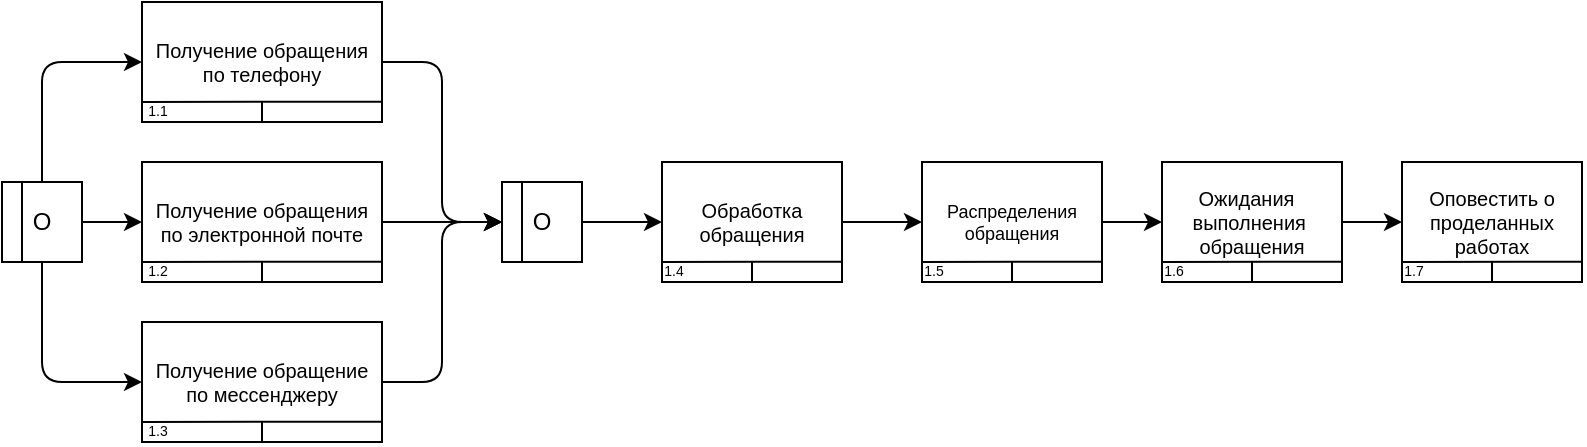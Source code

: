 <mxfile version="26.0.6" pages="4">
  <diagram name=" AS IS тех" id="05YcDMk2zU49pdxLe47u">
    <mxGraphModel dx="1086" dy="620" grid="1" gridSize="10" guides="1" tooltips="1" connect="1" arrows="1" fold="1" page="1" pageScale="1" pageWidth="827" pageHeight="1169" math="0" shadow="0">
      <root>
        <mxCell id="0" />
        <mxCell id="1" parent="0" />
        <mxCell id="zexHmz0dq2m3tFlJ6nS1-10" value="" style="group" vertex="1" connectable="0" parent="1">
          <mxGeometry x="80" y="80" width="120" height="60" as="geometry" />
        </mxCell>
        <mxCell id="zexHmz0dq2m3tFlJ6nS1-1" value="Получение обращения по телефону" style="rounded=0;whiteSpace=wrap;html=1;fontSize=10;" vertex="1" parent="zexHmz0dq2m3tFlJ6nS1-10">
          <mxGeometry width="120" height="60" as="geometry" />
        </mxCell>
        <mxCell id="zexHmz0dq2m3tFlJ6nS1-2" value="" style="endArrow=none;html=1;rounded=0;exitX=0;exitY=0.75;exitDx=0;exitDy=0;entryX=0.996;entryY=0.831;entryDx=0;entryDy=0;entryPerimeter=0;" edge="1" parent="zexHmz0dq2m3tFlJ6nS1-10" target="zexHmz0dq2m3tFlJ6nS1-1">
          <mxGeometry width="50" height="50" relative="1" as="geometry">
            <mxPoint y="50" as="sourcePoint" />
            <mxPoint x="100" y="50" as="targetPoint" />
          </mxGeometry>
        </mxCell>
        <mxCell id="zexHmz0dq2m3tFlJ6nS1-5" value="" style="endArrow=none;html=1;rounded=0;exitX=0.5;exitY=1;exitDx=0;exitDy=0;" edge="1" parent="zexHmz0dq2m3tFlJ6nS1-10" source="zexHmz0dq2m3tFlJ6nS1-1">
          <mxGeometry width="50" height="50" relative="1" as="geometry">
            <mxPoint x="120" y="70" as="sourcePoint" />
            <mxPoint x="60" y="50" as="targetPoint" />
            <Array as="points">
              <mxPoint x="60" y="50" />
            </Array>
          </mxGeometry>
        </mxCell>
        <mxCell id="zexHmz0dq2m3tFlJ6nS1-6" value="1.1" style="text;html=1;align=center;verticalAlign=middle;whiteSpace=wrap;rounded=0;fontSize=7;" vertex="1" parent="zexHmz0dq2m3tFlJ6nS1-10">
          <mxGeometry x="8" y="55" as="geometry" />
        </mxCell>
        <mxCell id="zexHmz0dq2m3tFlJ6nS1-11" value="" style="group" vertex="1" connectable="0" parent="1">
          <mxGeometry x="80" y="160" width="120" height="60" as="geometry" />
        </mxCell>
        <mxCell id="zexHmz0dq2m3tFlJ6nS1-12" value="Получение обращения по электронной почте" style="rounded=0;whiteSpace=wrap;html=1;fontSize=10;" vertex="1" parent="zexHmz0dq2m3tFlJ6nS1-11">
          <mxGeometry width="120" height="60" as="geometry" />
        </mxCell>
        <mxCell id="zexHmz0dq2m3tFlJ6nS1-13" value="" style="endArrow=none;html=1;rounded=0;exitX=0;exitY=0.75;exitDx=0;exitDy=0;entryX=0.996;entryY=0.831;entryDx=0;entryDy=0;entryPerimeter=0;" edge="1" parent="zexHmz0dq2m3tFlJ6nS1-11" target="zexHmz0dq2m3tFlJ6nS1-12">
          <mxGeometry width="50" height="50" relative="1" as="geometry">
            <mxPoint y="50" as="sourcePoint" />
            <mxPoint x="100" y="50" as="targetPoint" />
          </mxGeometry>
        </mxCell>
        <mxCell id="zexHmz0dq2m3tFlJ6nS1-14" value="" style="endArrow=none;html=1;rounded=0;exitX=0.5;exitY=1;exitDx=0;exitDy=0;" edge="1" parent="zexHmz0dq2m3tFlJ6nS1-11" source="zexHmz0dq2m3tFlJ6nS1-12">
          <mxGeometry width="50" height="50" relative="1" as="geometry">
            <mxPoint x="120" y="70" as="sourcePoint" />
            <mxPoint x="60" y="50" as="targetPoint" />
            <Array as="points">
              <mxPoint x="60" y="50" />
            </Array>
          </mxGeometry>
        </mxCell>
        <mxCell id="zexHmz0dq2m3tFlJ6nS1-15" value="1.2" style="text;html=1;align=center;verticalAlign=middle;whiteSpace=wrap;rounded=0;fontSize=7;" vertex="1" parent="zexHmz0dq2m3tFlJ6nS1-11">
          <mxGeometry x="8" y="55" as="geometry" />
        </mxCell>
        <mxCell id="zexHmz0dq2m3tFlJ6nS1-16" value="" style="group" vertex="1" connectable="0" parent="1">
          <mxGeometry x="80" y="240" width="120" height="60" as="geometry" />
        </mxCell>
        <mxCell id="zexHmz0dq2m3tFlJ6nS1-17" value="Получение обращение по мессенджеру" style="rounded=0;whiteSpace=wrap;html=1;fontSize=10;" vertex="1" parent="zexHmz0dq2m3tFlJ6nS1-16">
          <mxGeometry width="120" height="60" as="geometry" />
        </mxCell>
        <mxCell id="zexHmz0dq2m3tFlJ6nS1-18" value="" style="endArrow=none;html=1;rounded=0;exitX=0;exitY=0.75;exitDx=0;exitDy=0;entryX=0.996;entryY=0.831;entryDx=0;entryDy=0;entryPerimeter=0;" edge="1" parent="zexHmz0dq2m3tFlJ6nS1-16" target="zexHmz0dq2m3tFlJ6nS1-17">
          <mxGeometry width="50" height="50" relative="1" as="geometry">
            <mxPoint y="50" as="sourcePoint" />
            <mxPoint x="100" y="50" as="targetPoint" />
          </mxGeometry>
        </mxCell>
        <mxCell id="zexHmz0dq2m3tFlJ6nS1-19" value="" style="endArrow=none;html=1;rounded=0;exitX=0.5;exitY=1;exitDx=0;exitDy=0;" edge="1" parent="zexHmz0dq2m3tFlJ6nS1-16" source="zexHmz0dq2m3tFlJ6nS1-17">
          <mxGeometry width="50" height="50" relative="1" as="geometry">
            <mxPoint x="120" y="70" as="sourcePoint" />
            <mxPoint x="60" y="50" as="targetPoint" />
            <Array as="points">
              <mxPoint x="60" y="50" />
            </Array>
          </mxGeometry>
        </mxCell>
        <mxCell id="zexHmz0dq2m3tFlJ6nS1-20" value="1.3" style="text;html=1;align=center;verticalAlign=middle;whiteSpace=wrap;rounded=0;fontSize=7;" vertex="1" parent="zexHmz0dq2m3tFlJ6nS1-16">
          <mxGeometry x="8" y="55" as="geometry" />
        </mxCell>
        <mxCell id="zexHmz0dq2m3tFlJ6nS1-24" value="" style="group" vertex="1" connectable="0" parent="1">
          <mxGeometry x="260" y="170" width="40" height="40" as="geometry" />
        </mxCell>
        <mxCell id="zexHmz0dq2m3tFlJ6nS1-22" value="O" style="rounded=0;whiteSpace=wrap;html=1;" vertex="1" parent="zexHmz0dq2m3tFlJ6nS1-24">
          <mxGeometry width="40" height="40" as="geometry" />
        </mxCell>
        <mxCell id="zexHmz0dq2m3tFlJ6nS1-23" value="" style="endArrow=none;html=1;rounded=0;entryX=0.25;entryY=0;entryDx=0;entryDy=0;exitX=0.25;exitY=1;exitDx=0;exitDy=0;" edge="1" parent="zexHmz0dq2m3tFlJ6nS1-24" source="zexHmz0dq2m3tFlJ6nS1-22" target="zexHmz0dq2m3tFlJ6nS1-22">
          <mxGeometry width="50" height="50" relative="1" as="geometry">
            <mxPoint x="-30" y="50" as="sourcePoint" />
            <mxPoint x="20" as="targetPoint" />
          </mxGeometry>
        </mxCell>
        <mxCell id="zexHmz0dq2m3tFlJ6nS1-26" style="edgeStyle=orthogonalEdgeStyle;rounded=1;orthogonalLoop=1;jettySize=auto;html=1;entryX=0;entryY=0.5;entryDx=0;entryDy=0;curved=0;" edge="1" parent="1" source="zexHmz0dq2m3tFlJ6nS1-12" target="zexHmz0dq2m3tFlJ6nS1-22">
          <mxGeometry relative="1" as="geometry" />
        </mxCell>
        <mxCell id="zexHmz0dq2m3tFlJ6nS1-27" style="edgeStyle=orthogonalEdgeStyle;rounded=1;orthogonalLoop=1;jettySize=auto;html=1;entryX=0;entryY=0.5;entryDx=0;entryDy=0;curved=0;" edge="1" parent="1" source="zexHmz0dq2m3tFlJ6nS1-1" target="zexHmz0dq2m3tFlJ6nS1-22">
          <mxGeometry relative="1" as="geometry" />
        </mxCell>
        <mxCell id="zexHmz0dq2m3tFlJ6nS1-28" style="edgeStyle=orthogonalEdgeStyle;rounded=1;orthogonalLoop=1;jettySize=auto;html=1;entryX=0;entryY=0.5;entryDx=0;entryDy=0;curved=0;" edge="1" parent="1" source="zexHmz0dq2m3tFlJ6nS1-17" target="zexHmz0dq2m3tFlJ6nS1-22">
          <mxGeometry relative="1" as="geometry">
            <mxPoint x="230" y="190" as="targetPoint" />
          </mxGeometry>
        </mxCell>
        <mxCell id="zexHmz0dq2m3tFlJ6nS1-34" value="" style="group" vertex="1" connectable="0" parent="1">
          <mxGeometry x="10" y="170" width="40" height="40" as="geometry" />
        </mxCell>
        <mxCell id="zexHmz0dq2m3tFlJ6nS1-35" value="O" style="rounded=0;whiteSpace=wrap;html=1;" vertex="1" parent="zexHmz0dq2m3tFlJ6nS1-34">
          <mxGeometry width="40" height="40" as="geometry" />
        </mxCell>
        <mxCell id="zexHmz0dq2m3tFlJ6nS1-36" value="" style="endArrow=none;html=1;rounded=0;entryX=0.25;entryY=0;entryDx=0;entryDy=0;exitX=0.25;exitY=1;exitDx=0;exitDy=0;" edge="1" parent="zexHmz0dq2m3tFlJ6nS1-34" source="zexHmz0dq2m3tFlJ6nS1-35" target="zexHmz0dq2m3tFlJ6nS1-35">
          <mxGeometry width="50" height="50" relative="1" as="geometry">
            <mxPoint x="-30" y="50" as="sourcePoint" />
            <mxPoint x="20" as="targetPoint" />
          </mxGeometry>
        </mxCell>
        <mxCell id="zexHmz0dq2m3tFlJ6nS1-37" style="edgeStyle=orthogonalEdgeStyle;rounded=1;orthogonalLoop=1;jettySize=auto;html=1;exitX=0.5;exitY=0;exitDx=0;exitDy=0;entryX=0;entryY=0.5;entryDx=0;entryDy=0;curved=0;" edge="1" parent="1" source="zexHmz0dq2m3tFlJ6nS1-35" target="zexHmz0dq2m3tFlJ6nS1-1">
          <mxGeometry relative="1" as="geometry" />
        </mxCell>
        <mxCell id="zexHmz0dq2m3tFlJ6nS1-38" style="edgeStyle=orthogonalEdgeStyle;rounded=1;orthogonalLoop=1;jettySize=auto;html=1;entryX=0;entryY=0.5;entryDx=0;entryDy=0;curved=0;" edge="1" parent="1" source="zexHmz0dq2m3tFlJ6nS1-35" target="zexHmz0dq2m3tFlJ6nS1-12">
          <mxGeometry relative="1" as="geometry" />
        </mxCell>
        <mxCell id="zexHmz0dq2m3tFlJ6nS1-39" style="edgeStyle=orthogonalEdgeStyle;rounded=1;orthogonalLoop=1;jettySize=auto;html=1;exitX=0.5;exitY=1;exitDx=0;exitDy=0;entryX=0;entryY=0.5;entryDx=0;entryDy=0;curved=0;" edge="1" parent="1" source="zexHmz0dq2m3tFlJ6nS1-35" target="zexHmz0dq2m3tFlJ6nS1-17">
          <mxGeometry relative="1" as="geometry" />
        </mxCell>
        <mxCell id="Tizw14V2z8W6Vr6G9ozB-1" value="" style="group" vertex="1" connectable="0" parent="1">
          <mxGeometry x="340" y="160" width="90" height="60" as="geometry" />
        </mxCell>
        <mxCell id="Tizw14V2z8W6Vr6G9ozB-2" value="Обработка обращения" style="rounded=0;whiteSpace=wrap;html=1;fontSize=10;" vertex="1" parent="Tizw14V2z8W6Vr6G9ozB-1">
          <mxGeometry width="90" height="60" as="geometry" />
        </mxCell>
        <mxCell id="Tizw14V2z8W6Vr6G9ozB-3" value="" style="endArrow=none;html=1;rounded=0;exitX=0;exitY=0.75;exitDx=0;exitDy=0;entryX=0.996;entryY=0.831;entryDx=0;entryDy=0;entryPerimeter=0;" edge="1" parent="Tizw14V2z8W6Vr6G9ozB-1" target="Tizw14V2z8W6Vr6G9ozB-2">
          <mxGeometry width="50" height="50" relative="1" as="geometry">
            <mxPoint y="50" as="sourcePoint" />
            <mxPoint x="75" y="50" as="targetPoint" />
          </mxGeometry>
        </mxCell>
        <mxCell id="Tizw14V2z8W6Vr6G9ozB-4" value="" style="endArrow=none;html=1;rounded=0;exitX=0.5;exitY=1;exitDx=0;exitDy=0;" edge="1" parent="Tizw14V2z8W6Vr6G9ozB-1" source="Tizw14V2z8W6Vr6G9ozB-2">
          <mxGeometry width="50" height="50" relative="1" as="geometry">
            <mxPoint x="90" y="70" as="sourcePoint" />
            <mxPoint x="45" y="50" as="targetPoint" />
            <Array as="points">
              <mxPoint x="45" y="50" />
            </Array>
          </mxGeometry>
        </mxCell>
        <mxCell id="Tizw14V2z8W6Vr6G9ozB-5" value="1.4" style="text;html=1;align=center;verticalAlign=middle;whiteSpace=wrap;rounded=0;fontSize=7;" vertex="1" parent="Tizw14V2z8W6Vr6G9ozB-1">
          <mxGeometry x="6" y="55" as="geometry" />
        </mxCell>
        <mxCell id="Tizw14V2z8W6Vr6G9ozB-6" style="edgeStyle=orthogonalEdgeStyle;rounded=0;orthogonalLoop=1;jettySize=auto;html=1;entryX=0;entryY=0.5;entryDx=0;entryDy=0;" edge="1" parent="1" source="zexHmz0dq2m3tFlJ6nS1-22" target="Tizw14V2z8W6Vr6G9ozB-2">
          <mxGeometry relative="1" as="geometry" />
        </mxCell>
        <mxCell id="Tizw14V2z8W6Vr6G9ozB-7" value="" style="group" vertex="1" connectable="0" parent="1">
          <mxGeometry x="470" y="160" width="90" height="60" as="geometry" />
        </mxCell>
        <mxCell id="Tizw14V2z8W6Vr6G9ozB-18" style="edgeStyle=orthogonalEdgeStyle;rounded=0;orthogonalLoop=1;jettySize=auto;html=1;exitX=1;exitY=0.5;exitDx=0;exitDy=0;" edge="1" parent="Tizw14V2z8W6Vr6G9ozB-7" source="Tizw14V2z8W6Vr6G9ozB-8">
          <mxGeometry relative="1" as="geometry">
            <mxPoint x="120" y="30.143" as="targetPoint" />
          </mxGeometry>
        </mxCell>
        <mxCell id="Tizw14V2z8W6Vr6G9ozB-8" value="&lt;span&gt;Распределения&lt;/span&gt;&lt;br&gt;&lt;span&gt;обращения&lt;/span&gt;" style="rounded=0;whiteSpace=wrap;html=1;fontSize=9;" vertex="1" parent="Tizw14V2z8W6Vr6G9ozB-7">
          <mxGeometry width="90" height="60" as="geometry" />
        </mxCell>
        <mxCell id="Tizw14V2z8W6Vr6G9ozB-9" value="" style="endArrow=none;html=1;rounded=0;exitX=0;exitY=0.75;exitDx=0;exitDy=0;entryX=0.996;entryY=0.831;entryDx=0;entryDy=0;entryPerimeter=0;" edge="1" parent="Tizw14V2z8W6Vr6G9ozB-7" target="Tizw14V2z8W6Vr6G9ozB-8">
          <mxGeometry width="50" height="50" relative="1" as="geometry">
            <mxPoint y="50" as="sourcePoint" />
            <mxPoint x="75" y="50" as="targetPoint" />
          </mxGeometry>
        </mxCell>
        <mxCell id="Tizw14V2z8W6Vr6G9ozB-10" value="" style="endArrow=none;html=1;rounded=0;exitX=0.5;exitY=1;exitDx=0;exitDy=0;" edge="1" parent="Tizw14V2z8W6Vr6G9ozB-7" source="Tizw14V2z8W6Vr6G9ozB-8">
          <mxGeometry width="50" height="50" relative="1" as="geometry">
            <mxPoint x="90" y="70" as="sourcePoint" />
            <mxPoint x="45" y="50" as="targetPoint" />
            <Array as="points">
              <mxPoint x="45" y="50" />
            </Array>
          </mxGeometry>
        </mxCell>
        <mxCell id="Tizw14V2z8W6Vr6G9ozB-11" value="1.5" style="text;html=1;align=center;verticalAlign=middle;whiteSpace=wrap;rounded=0;fontSize=7;" vertex="1" parent="Tizw14V2z8W6Vr6G9ozB-7">
          <mxGeometry x="6" y="55" as="geometry" />
        </mxCell>
        <mxCell id="Tizw14V2z8W6Vr6G9ozB-12" style="edgeStyle=orthogonalEdgeStyle;rounded=0;orthogonalLoop=1;jettySize=auto;html=1;entryX=0;entryY=0.5;entryDx=0;entryDy=0;" edge="1" parent="1" source="Tizw14V2z8W6Vr6G9ozB-2" target="Tizw14V2z8W6Vr6G9ozB-8">
          <mxGeometry relative="1" as="geometry" />
        </mxCell>
        <mxCell id="Tizw14V2z8W6Vr6G9ozB-13" value="" style="group" vertex="1" connectable="0" parent="1">
          <mxGeometry x="590" y="160" width="90" height="60" as="geometry" />
        </mxCell>
        <mxCell id="Tizw14V2z8W6Vr6G9ozB-14" value="&lt;div&gt;Ожидания  выполнения&amp;nbsp;&lt;/div&gt;&lt;div&gt;обращения&lt;/div&gt;" style="rounded=0;whiteSpace=wrap;html=1;fontSize=10;" vertex="1" parent="Tizw14V2z8W6Vr6G9ozB-13">
          <mxGeometry width="90" height="60" as="geometry" />
        </mxCell>
        <mxCell id="Tizw14V2z8W6Vr6G9ozB-15" value="" style="endArrow=none;html=1;rounded=0;exitX=0;exitY=0.75;exitDx=0;exitDy=0;entryX=0.996;entryY=0.831;entryDx=0;entryDy=0;entryPerimeter=0;" edge="1" parent="Tizw14V2z8W6Vr6G9ozB-13" target="Tizw14V2z8W6Vr6G9ozB-14">
          <mxGeometry width="50" height="50" relative="1" as="geometry">
            <mxPoint y="50" as="sourcePoint" />
            <mxPoint x="75" y="50" as="targetPoint" />
          </mxGeometry>
        </mxCell>
        <mxCell id="Tizw14V2z8W6Vr6G9ozB-16" value="" style="endArrow=none;html=1;rounded=0;exitX=0.5;exitY=1;exitDx=0;exitDy=0;" edge="1" parent="Tizw14V2z8W6Vr6G9ozB-13" source="Tizw14V2z8W6Vr6G9ozB-14">
          <mxGeometry width="50" height="50" relative="1" as="geometry">
            <mxPoint x="90" y="70" as="sourcePoint" />
            <mxPoint x="45" y="50" as="targetPoint" />
            <Array as="points">
              <mxPoint x="45" y="50" />
            </Array>
          </mxGeometry>
        </mxCell>
        <mxCell id="Tizw14V2z8W6Vr6G9ozB-17" value="1.6" style="text;html=1;align=center;verticalAlign=middle;whiteSpace=wrap;rounded=0;fontSize=7;" vertex="1" parent="Tizw14V2z8W6Vr6G9ozB-13">
          <mxGeometry x="6" y="55" as="geometry" />
        </mxCell>
        <mxCell id="Tizw14V2z8W6Vr6G9ozB-20" value="" style="group" vertex="1" connectable="0" parent="1">
          <mxGeometry x="710" y="160" width="90" height="60" as="geometry" />
        </mxCell>
        <mxCell id="Tizw14V2z8W6Vr6G9ozB-21" value="Оповестить о проделанных работах" style="rounded=0;whiteSpace=wrap;html=1;fontSize=10;" vertex="1" parent="Tizw14V2z8W6Vr6G9ozB-20">
          <mxGeometry width="90" height="60" as="geometry" />
        </mxCell>
        <mxCell id="Tizw14V2z8W6Vr6G9ozB-22" value="" style="endArrow=none;html=1;rounded=0;exitX=0;exitY=0.75;exitDx=0;exitDy=0;entryX=0.996;entryY=0.831;entryDx=0;entryDy=0;entryPerimeter=0;" edge="1" parent="Tizw14V2z8W6Vr6G9ozB-20" target="Tizw14V2z8W6Vr6G9ozB-21">
          <mxGeometry width="50" height="50" relative="1" as="geometry">
            <mxPoint y="50" as="sourcePoint" />
            <mxPoint x="75" y="50" as="targetPoint" />
          </mxGeometry>
        </mxCell>
        <mxCell id="Tizw14V2z8W6Vr6G9ozB-23" value="" style="endArrow=none;html=1;rounded=0;exitX=0.5;exitY=1;exitDx=0;exitDy=0;" edge="1" parent="Tizw14V2z8W6Vr6G9ozB-20" source="Tizw14V2z8W6Vr6G9ozB-21">
          <mxGeometry width="50" height="50" relative="1" as="geometry">
            <mxPoint x="90" y="70" as="sourcePoint" />
            <mxPoint x="45" y="50" as="targetPoint" />
            <Array as="points">
              <mxPoint x="45" y="50" />
            </Array>
          </mxGeometry>
        </mxCell>
        <mxCell id="Tizw14V2z8W6Vr6G9ozB-24" value="1.7" style="text;html=1;align=center;verticalAlign=middle;whiteSpace=wrap;rounded=0;fontSize=7;" vertex="1" parent="Tizw14V2z8W6Vr6G9ozB-20">
          <mxGeometry x="6" y="55" as="geometry" />
        </mxCell>
        <mxCell id="Tizw14V2z8W6Vr6G9ozB-25" style="edgeStyle=orthogonalEdgeStyle;rounded=0;orthogonalLoop=1;jettySize=auto;html=1;entryX=0;entryY=0.5;entryDx=0;entryDy=0;" edge="1" parent="1" source="Tizw14V2z8W6Vr6G9ozB-14" target="Tizw14V2z8W6Vr6G9ozB-21">
          <mxGeometry relative="1" as="geometry" />
        </mxCell>
      </root>
    </mxGraphModel>
  </diagram>
  <diagram name="TO BE тех" id="QFckvuL94WvzT6Y1zji_">
    <mxGraphModel dx="814" dy="465" grid="1" gridSize="10" guides="1" tooltips="1" connect="1" arrows="1" fold="1" page="1" pageScale="1" pageWidth="827" pageHeight="1169" math="0" shadow="0">
      <root>
        <mxCell id="Y4BgIBW15gGoIBDbV4vL-0" />
        <mxCell id="Y4BgIBW15gGoIBDbV4vL-1" parent="Y4BgIBW15gGoIBDbV4vL-0" />
        <mxCell id="Y4BgIBW15gGoIBDbV4vL-2" value="" style="group" vertex="1" connectable="0" parent="Y4BgIBW15gGoIBDbV4vL-1">
          <mxGeometry x="80" y="160" width="120" height="60" as="geometry" />
        </mxCell>
        <mxCell id="Y4BgIBW15gGoIBDbV4vL-3" value="Получение обращения&amp;nbsp;&lt;br&gt;В ИС" style="rounded=0;whiteSpace=wrap;html=1;fontSize=10;" vertex="1" parent="Y4BgIBW15gGoIBDbV4vL-2">
          <mxGeometry width="120" height="60" as="geometry" />
        </mxCell>
        <mxCell id="Y4BgIBW15gGoIBDbV4vL-4" value="" style="endArrow=none;html=1;rounded=0;exitX=0;exitY=0.75;exitDx=0;exitDy=0;entryX=0.996;entryY=0.831;entryDx=0;entryDy=0;entryPerimeter=0;" edge="1" parent="Y4BgIBW15gGoIBDbV4vL-2" target="Y4BgIBW15gGoIBDbV4vL-3">
          <mxGeometry width="50" height="50" relative="1" as="geometry">
            <mxPoint y="50" as="sourcePoint" />
            <mxPoint x="100" y="50" as="targetPoint" />
          </mxGeometry>
        </mxCell>
        <mxCell id="Y4BgIBW15gGoIBDbV4vL-5" value="" style="endArrow=none;html=1;rounded=0;exitX=0.5;exitY=1;exitDx=0;exitDy=0;" edge="1" parent="Y4BgIBW15gGoIBDbV4vL-2" source="Y4BgIBW15gGoIBDbV4vL-3">
          <mxGeometry width="50" height="50" relative="1" as="geometry">
            <mxPoint x="120" y="70" as="sourcePoint" />
            <mxPoint x="60" y="50" as="targetPoint" />
            <Array as="points">
              <mxPoint x="60" y="50" />
            </Array>
          </mxGeometry>
        </mxCell>
        <mxCell id="Y4BgIBW15gGoIBDbV4vL-6" value="1.1" style="text;html=1;align=center;verticalAlign=middle;whiteSpace=wrap;rounded=0;fontSize=7;" vertex="1" parent="Y4BgIBW15gGoIBDbV4vL-2">
          <mxGeometry x="8" y="55" as="geometry" />
        </mxCell>
        <mxCell id="Y4BgIBW15gGoIBDbV4vL-35" value="" style="group;fontSize=9;" vertex="1" connectable="0" parent="Y4BgIBW15gGoIBDbV4vL-1">
          <mxGeometry x="240" y="160" width="90" height="60" as="geometry" />
        </mxCell>
        <mxCell id="Y4BgIBW15gGoIBDbV4vL-37" value="&lt;span&gt;Распределения&lt;/span&gt;&lt;br&gt;&lt;span&gt;обращения&lt;/span&gt;" style="rounded=0;whiteSpace=wrap;html=1;fontSize=9;" vertex="1" parent="Y4BgIBW15gGoIBDbV4vL-35">
          <mxGeometry width="90" height="60" as="geometry" />
        </mxCell>
        <mxCell id="Y4BgIBW15gGoIBDbV4vL-38" value="" style="endArrow=none;html=1;rounded=0;exitX=0;exitY=0.75;exitDx=0;exitDy=0;entryX=0.996;entryY=0.831;entryDx=0;entryDy=0;entryPerimeter=0;" edge="1" parent="Y4BgIBW15gGoIBDbV4vL-35" target="Y4BgIBW15gGoIBDbV4vL-37">
          <mxGeometry width="50" height="50" relative="1" as="geometry">
            <mxPoint y="50" as="sourcePoint" />
            <mxPoint x="75" y="50" as="targetPoint" />
          </mxGeometry>
        </mxCell>
        <mxCell id="Y4BgIBW15gGoIBDbV4vL-39" value="" style="endArrow=none;html=1;rounded=0;exitX=0.5;exitY=1;exitDx=0;exitDy=0;" edge="1" parent="Y4BgIBW15gGoIBDbV4vL-35" source="Y4BgIBW15gGoIBDbV4vL-37">
          <mxGeometry width="50" height="50" relative="1" as="geometry">
            <mxPoint x="90" y="70" as="sourcePoint" />
            <mxPoint x="45" y="50" as="targetPoint" />
            <Array as="points">
              <mxPoint x="45" y="50" />
            </Array>
          </mxGeometry>
        </mxCell>
        <mxCell id="Y4BgIBW15gGoIBDbV4vL-40" value="1.2" style="text;html=1;align=center;verticalAlign=middle;whiteSpace=wrap;rounded=0;fontSize=7;" vertex="1" parent="Y4BgIBW15gGoIBDbV4vL-35">
          <mxGeometry x="6" y="55" as="geometry" />
        </mxCell>
        <mxCell id="AgTyODGKreWlOe0oPCxZ-0" style="edgeStyle=orthogonalEdgeStyle;rounded=0;orthogonalLoop=1;jettySize=auto;html=1;entryX=0;entryY=0.5;entryDx=0;entryDy=0;" edge="1" parent="Y4BgIBW15gGoIBDbV4vL-1" source="Y4BgIBW15gGoIBDbV4vL-3" target="Y4BgIBW15gGoIBDbV4vL-37">
          <mxGeometry relative="1" as="geometry" />
        </mxCell>
      </root>
    </mxGraphModel>
  </diagram>
  <diagram name="AS IS исполнитель" id="Mo7KTVIfN1X7fsp5nhZs">
    <mxGraphModel dx="674" dy="385" grid="1" gridSize="10" guides="1" tooltips="1" connect="1" arrows="1" fold="1" page="1" pageScale="1" pageWidth="827" pageHeight="1169" math="0" shadow="0">
      <root>
        <mxCell id="PbqMgw-aEFEZwGyBnk1C-0" />
        <mxCell id="PbqMgw-aEFEZwGyBnk1C-1" parent="PbqMgw-aEFEZwGyBnk1C-0" />
        <mxCell id="PbqMgw-aEFEZwGyBnk1C-42" value="" style="group" vertex="1" connectable="0" parent="PbqMgw-aEFEZwGyBnk1C-1">
          <mxGeometry x="310" y="170" width="90" height="60" as="geometry" />
        </mxCell>
        <mxCell id="PbqMgw-aEFEZwGyBnk1C-43" value="&lt;div&gt;Выполнения&amp;nbsp;&lt;/div&gt;&lt;div&gt;обращения&lt;/div&gt;" style="rounded=0;whiteSpace=wrap;html=1;fontSize=10;" vertex="1" parent="PbqMgw-aEFEZwGyBnk1C-42">
          <mxGeometry width="90" height="60" as="geometry" />
        </mxCell>
        <mxCell id="PbqMgw-aEFEZwGyBnk1C-44" value="" style="endArrow=none;html=1;rounded=0;exitX=0;exitY=0.75;exitDx=0;exitDy=0;entryX=0.996;entryY=0.831;entryDx=0;entryDy=0;entryPerimeter=0;" edge="1" parent="PbqMgw-aEFEZwGyBnk1C-42" target="PbqMgw-aEFEZwGyBnk1C-43">
          <mxGeometry width="50" height="50" relative="1" as="geometry">
            <mxPoint y="50" as="sourcePoint" />
            <mxPoint x="75" y="50" as="targetPoint" />
          </mxGeometry>
        </mxCell>
        <mxCell id="PbqMgw-aEFEZwGyBnk1C-45" value="" style="endArrow=none;html=1;rounded=0;exitX=0.5;exitY=1;exitDx=0;exitDy=0;" edge="1" parent="PbqMgw-aEFEZwGyBnk1C-42" source="PbqMgw-aEFEZwGyBnk1C-43">
          <mxGeometry width="50" height="50" relative="1" as="geometry">
            <mxPoint x="90" y="70" as="sourcePoint" />
            <mxPoint x="45" y="50" as="targetPoint" />
            <Array as="points">
              <mxPoint x="45" y="50" />
            </Array>
          </mxGeometry>
        </mxCell>
        <mxCell id="PbqMgw-aEFEZwGyBnk1C-46" value="1.9" style="text;html=1;align=center;verticalAlign=middle;whiteSpace=wrap;rounded=0;fontSize=7;" vertex="1" parent="PbqMgw-aEFEZwGyBnk1C-42">
          <mxGeometry x="6" y="55" as="geometry" />
        </mxCell>
        <mxCell id="MQVf-_cxKaWXTbipSpbA-1" value="" style="group" vertex="1" connectable="0" parent="PbqMgw-aEFEZwGyBnk1C-1">
          <mxGeometry x="170" y="170" width="90" height="60" as="geometry" />
        </mxCell>
        <mxCell id="MQVf-_cxKaWXTbipSpbA-3" value="Получение&lt;br&gt;ТЗ и СЗ" style="rounded=0;whiteSpace=wrap;html=1;fontSize=10;" vertex="1" parent="MQVf-_cxKaWXTbipSpbA-1">
          <mxGeometry width="90" height="60" as="geometry" />
        </mxCell>
        <mxCell id="MQVf-_cxKaWXTbipSpbA-4" value="" style="endArrow=none;html=1;rounded=0;exitX=0;exitY=0.75;exitDx=0;exitDy=0;entryX=0.996;entryY=0.831;entryDx=0;entryDy=0;entryPerimeter=0;" edge="1" parent="MQVf-_cxKaWXTbipSpbA-1" target="MQVf-_cxKaWXTbipSpbA-3">
          <mxGeometry width="50" height="50" relative="1" as="geometry">
            <mxPoint y="50" as="sourcePoint" />
            <mxPoint x="75" y="50" as="targetPoint" />
          </mxGeometry>
        </mxCell>
        <mxCell id="MQVf-_cxKaWXTbipSpbA-5" value="" style="endArrow=none;html=1;rounded=0;exitX=0.5;exitY=1;exitDx=0;exitDy=0;" edge="1" parent="MQVf-_cxKaWXTbipSpbA-1" source="MQVf-_cxKaWXTbipSpbA-3">
          <mxGeometry width="50" height="50" relative="1" as="geometry">
            <mxPoint x="90" y="70" as="sourcePoint" />
            <mxPoint x="45" y="50" as="targetPoint" />
            <Array as="points">
              <mxPoint x="45" y="50" />
            </Array>
          </mxGeometry>
        </mxCell>
        <mxCell id="MQVf-_cxKaWXTbipSpbA-6" value="1.8" style="text;html=1;align=center;verticalAlign=middle;whiteSpace=wrap;rounded=0;fontSize=7;" vertex="1" parent="MQVf-_cxKaWXTbipSpbA-1">
          <mxGeometry x="6" y="55" as="geometry" />
        </mxCell>
        <mxCell id="MQVf-_cxKaWXTbipSpbA-2" style="edgeStyle=orthogonalEdgeStyle;rounded=0;orthogonalLoop=1;jettySize=auto;html=1;exitX=1;exitY=0.5;exitDx=0;exitDy=0;entryX=0;entryY=0.5;entryDx=0;entryDy=0;" edge="1" parent="PbqMgw-aEFEZwGyBnk1C-1" source="MQVf-_cxKaWXTbipSpbA-3" target="PbqMgw-aEFEZwGyBnk1C-43">
          <mxGeometry relative="1" as="geometry">
            <mxPoint x="290" y="200.143" as="targetPoint" />
          </mxGeometry>
        </mxCell>
        <mxCell id="Ls2nPaxDCmSy5AuUj9TO-0" value="" style="group" vertex="1" connectable="0" parent="PbqMgw-aEFEZwGyBnk1C-1">
          <mxGeometry x="430" y="170" width="90" height="60" as="geometry" />
        </mxCell>
        <mxCell id="Ls2nPaxDCmSy5AuUj9TO-1" value="Уведомить об&lt;br&gt;выполнении" style="rounded=0;whiteSpace=wrap;html=1;fontSize=10;" vertex="1" parent="Ls2nPaxDCmSy5AuUj9TO-0">
          <mxGeometry width="90" height="60" as="geometry" />
        </mxCell>
        <mxCell id="Ls2nPaxDCmSy5AuUj9TO-2" value="" style="endArrow=none;html=1;rounded=0;exitX=0;exitY=0.75;exitDx=0;exitDy=0;entryX=0.996;entryY=0.831;entryDx=0;entryDy=0;entryPerimeter=0;" edge="1" parent="Ls2nPaxDCmSy5AuUj9TO-0" target="Ls2nPaxDCmSy5AuUj9TO-1">
          <mxGeometry width="50" height="50" relative="1" as="geometry">
            <mxPoint y="50" as="sourcePoint" />
            <mxPoint x="75" y="50" as="targetPoint" />
          </mxGeometry>
        </mxCell>
        <mxCell id="Ls2nPaxDCmSy5AuUj9TO-3" value="" style="endArrow=none;html=1;rounded=0;exitX=0.5;exitY=1;exitDx=0;exitDy=0;" edge="1" parent="Ls2nPaxDCmSy5AuUj9TO-0" source="Ls2nPaxDCmSy5AuUj9TO-1">
          <mxGeometry width="50" height="50" relative="1" as="geometry">
            <mxPoint x="90" y="70" as="sourcePoint" />
            <mxPoint x="45" y="50" as="targetPoint" />
            <Array as="points">
              <mxPoint x="45" y="50" />
            </Array>
          </mxGeometry>
        </mxCell>
        <mxCell id="Ls2nPaxDCmSy5AuUj9TO-4" value="1.10" style="text;html=1;align=center;verticalAlign=middle;whiteSpace=wrap;rounded=0;fontSize=7;" vertex="1" parent="Ls2nPaxDCmSy5AuUj9TO-0">
          <mxGeometry x="8" y="55" as="geometry" />
        </mxCell>
        <mxCell id="Ls2nPaxDCmSy5AuUj9TO-5" style="edgeStyle=orthogonalEdgeStyle;rounded=0;orthogonalLoop=1;jettySize=auto;html=1;entryX=0;entryY=0.5;entryDx=0;entryDy=0;" edge="1" parent="PbqMgw-aEFEZwGyBnk1C-1" source="PbqMgw-aEFEZwGyBnk1C-43" target="Ls2nPaxDCmSy5AuUj9TO-1">
          <mxGeometry relative="1" as="geometry" />
        </mxCell>
      </root>
    </mxGraphModel>
  </diagram>
  <diagram name="AS IS Клиент" id="KlMnbKX-15ywV3tPIDKE">
    <mxGraphModel dx="674" dy="385" grid="1" gridSize="10" guides="1" tooltips="1" connect="1" arrows="1" fold="1" page="1" pageScale="1" pageWidth="827" pageHeight="1169" math="0" shadow="0">
      <root>
        <mxCell id="3Tdb1AluKHMyBcOd84Q8-0" />
        <mxCell id="3Tdb1AluKHMyBcOd84Q8-1" parent="3Tdb1AluKHMyBcOd84Q8-0" />
        <mxCell id="3Tdb1AluKHMyBcOd84Q8-2" value="" style="group" vertex="1" connectable="0" parent="3Tdb1AluKHMyBcOd84Q8-1">
          <mxGeometry x="310" y="170" width="90" height="60" as="geometry" />
        </mxCell>
        <mxCell id="3Tdb1AluKHMyBcOd84Q8-3" value="Ожидания&amp;nbsp;&lt;br&gt;выполнения" style="rounded=0;whiteSpace=wrap;html=1;fontSize=10;" vertex="1" parent="3Tdb1AluKHMyBcOd84Q8-2">
          <mxGeometry width="90" height="60" as="geometry" />
        </mxCell>
        <mxCell id="3Tdb1AluKHMyBcOd84Q8-4" value="" style="endArrow=none;html=1;rounded=0;exitX=0;exitY=0.75;exitDx=0;exitDy=0;entryX=0.996;entryY=0.831;entryDx=0;entryDy=0;entryPerimeter=0;" edge="1" parent="3Tdb1AluKHMyBcOd84Q8-2" target="3Tdb1AluKHMyBcOd84Q8-3">
          <mxGeometry width="50" height="50" relative="1" as="geometry">
            <mxPoint y="50" as="sourcePoint" />
            <mxPoint x="75" y="50" as="targetPoint" />
          </mxGeometry>
        </mxCell>
        <mxCell id="3Tdb1AluKHMyBcOd84Q8-5" value="" style="endArrow=none;html=1;rounded=0;exitX=0.5;exitY=1;exitDx=0;exitDy=0;" edge="1" parent="3Tdb1AluKHMyBcOd84Q8-2" source="3Tdb1AluKHMyBcOd84Q8-3">
          <mxGeometry width="50" height="50" relative="1" as="geometry">
            <mxPoint x="90" y="70" as="sourcePoint" />
            <mxPoint x="45" y="50" as="targetPoint" />
            <Array as="points">
              <mxPoint x="45" y="50" />
            </Array>
          </mxGeometry>
        </mxCell>
        <mxCell id="3Tdb1AluKHMyBcOd84Q8-6" value="1.12" style="text;html=1;align=center;verticalAlign=middle;whiteSpace=wrap;rounded=0;fontSize=7;" vertex="1" parent="3Tdb1AluKHMyBcOd84Q8-2">
          <mxGeometry x="9" y="55" as="geometry" />
        </mxCell>
        <mxCell id="3Tdb1AluKHMyBcOd84Q8-7" value="" style="group" vertex="1" connectable="0" parent="3Tdb1AluKHMyBcOd84Q8-1">
          <mxGeometry x="170" y="170" width="90" height="60" as="geometry" />
        </mxCell>
        <mxCell id="3Tdb1AluKHMyBcOd84Q8-8" value="Передача требовании" style="rounded=0;whiteSpace=wrap;html=1;fontSize=10;" vertex="1" parent="3Tdb1AluKHMyBcOd84Q8-7">
          <mxGeometry width="90" height="60" as="geometry" />
        </mxCell>
        <mxCell id="3Tdb1AluKHMyBcOd84Q8-9" value="" style="endArrow=none;html=1;rounded=0;exitX=0;exitY=0.75;exitDx=0;exitDy=0;entryX=0.996;entryY=0.831;entryDx=0;entryDy=0;entryPerimeter=0;" edge="1" parent="3Tdb1AluKHMyBcOd84Q8-7" target="3Tdb1AluKHMyBcOd84Q8-8">
          <mxGeometry width="50" height="50" relative="1" as="geometry">
            <mxPoint y="50" as="sourcePoint" />
            <mxPoint x="75" y="50" as="targetPoint" />
          </mxGeometry>
        </mxCell>
        <mxCell id="3Tdb1AluKHMyBcOd84Q8-10" value="" style="endArrow=none;html=1;rounded=0;exitX=0.5;exitY=1;exitDx=0;exitDy=0;" edge="1" parent="3Tdb1AluKHMyBcOd84Q8-7" source="3Tdb1AluKHMyBcOd84Q8-8">
          <mxGeometry width="50" height="50" relative="1" as="geometry">
            <mxPoint x="90" y="70" as="sourcePoint" />
            <mxPoint x="45" y="50" as="targetPoint" />
            <Array as="points">
              <mxPoint x="45" y="50" />
            </Array>
          </mxGeometry>
        </mxCell>
        <mxCell id="3Tdb1AluKHMyBcOd84Q8-11" value="1.11" style="text;html=1;align=center;verticalAlign=middle;whiteSpace=wrap;rounded=0;fontSize=7;" vertex="1" parent="3Tdb1AluKHMyBcOd84Q8-7">
          <mxGeometry x="9" y="55" as="geometry" />
        </mxCell>
        <mxCell id="3Tdb1AluKHMyBcOd84Q8-12" style="edgeStyle=orthogonalEdgeStyle;rounded=0;orthogonalLoop=1;jettySize=auto;html=1;exitX=1;exitY=0.5;exitDx=0;exitDy=0;entryX=0;entryY=0.5;entryDx=0;entryDy=0;" edge="1" parent="3Tdb1AluKHMyBcOd84Q8-1" source="3Tdb1AluKHMyBcOd84Q8-8" target="3Tdb1AluKHMyBcOd84Q8-3">
          <mxGeometry relative="1" as="geometry">
            <mxPoint x="290" y="200.143" as="targetPoint" />
          </mxGeometry>
        </mxCell>
      </root>
    </mxGraphModel>
  </diagram>
</mxfile>
